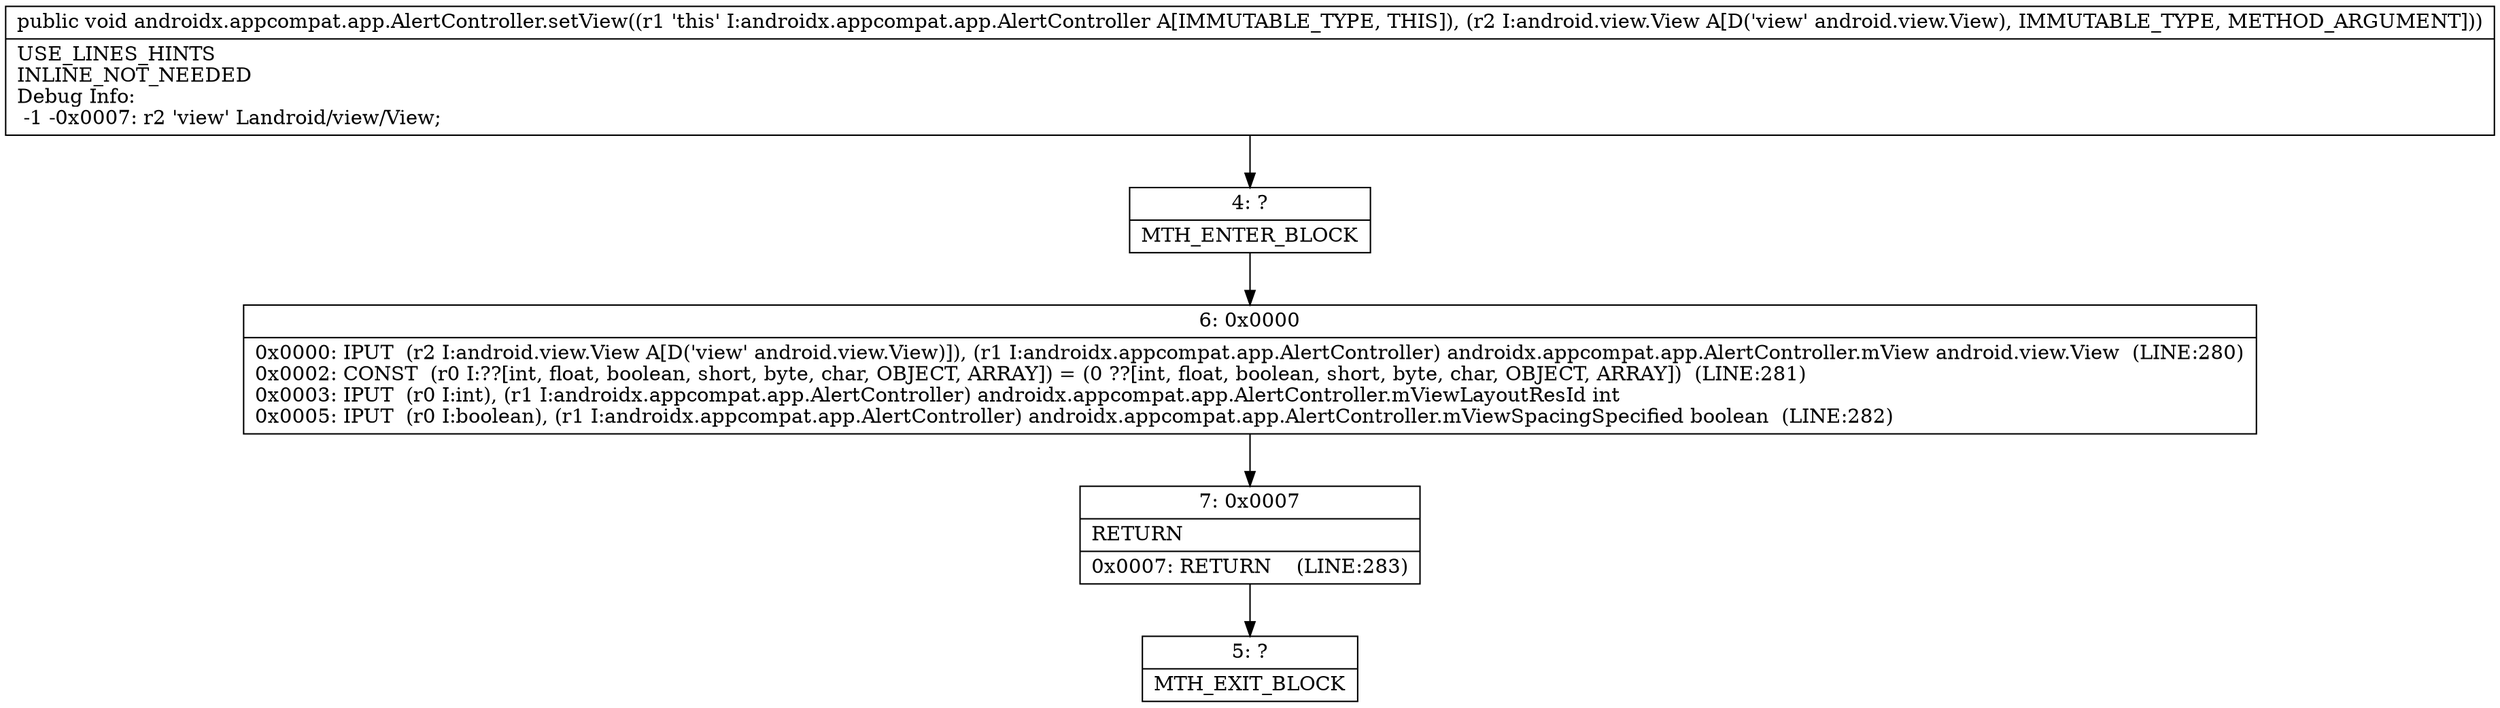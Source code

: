 digraph "CFG forandroidx.appcompat.app.AlertController.setView(Landroid\/view\/View;)V" {
Node_4 [shape=record,label="{4\:\ ?|MTH_ENTER_BLOCK\l}"];
Node_6 [shape=record,label="{6\:\ 0x0000|0x0000: IPUT  (r2 I:android.view.View A[D('view' android.view.View)]), (r1 I:androidx.appcompat.app.AlertController) androidx.appcompat.app.AlertController.mView android.view.View  (LINE:280)\l0x0002: CONST  (r0 I:??[int, float, boolean, short, byte, char, OBJECT, ARRAY]) = (0 ??[int, float, boolean, short, byte, char, OBJECT, ARRAY])  (LINE:281)\l0x0003: IPUT  (r0 I:int), (r1 I:androidx.appcompat.app.AlertController) androidx.appcompat.app.AlertController.mViewLayoutResId int \l0x0005: IPUT  (r0 I:boolean), (r1 I:androidx.appcompat.app.AlertController) androidx.appcompat.app.AlertController.mViewSpacingSpecified boolean  (LINE:282)\l}"];
Node_7 [shape=record,label="{7\:\ 0x0007|RETURN\l|0x0007: RETURN    (LINE:283)\l}"];
Node_5 [shape=record,label="{5\:\ ?|MTH_EXIT_BLOCK\l}"];
MethodNode[shape=record,label="{public void androidx.appcompat.app.AlertController.setView((r1 'this' I:androidx.appcompat.app.AlertController A[IMMUTABLE_TYPE, THIS]), (r2 I:android.view.View A[D('view' android.view.View), IMMUTABLE_TYPE, METHOD_ARGUMENT]))  | USE_LINES_HINTS\lINLINE_NOT_NEEDED\lDebug Info:\l  \-1 \-0x0007: r2 'view' Landroid\/view\/View;\l}"];
MethodNode -> Node_4;Node_4 -> Node_6;
Node_6 -> Node_7;
Node_7 -> Node_5;
}

